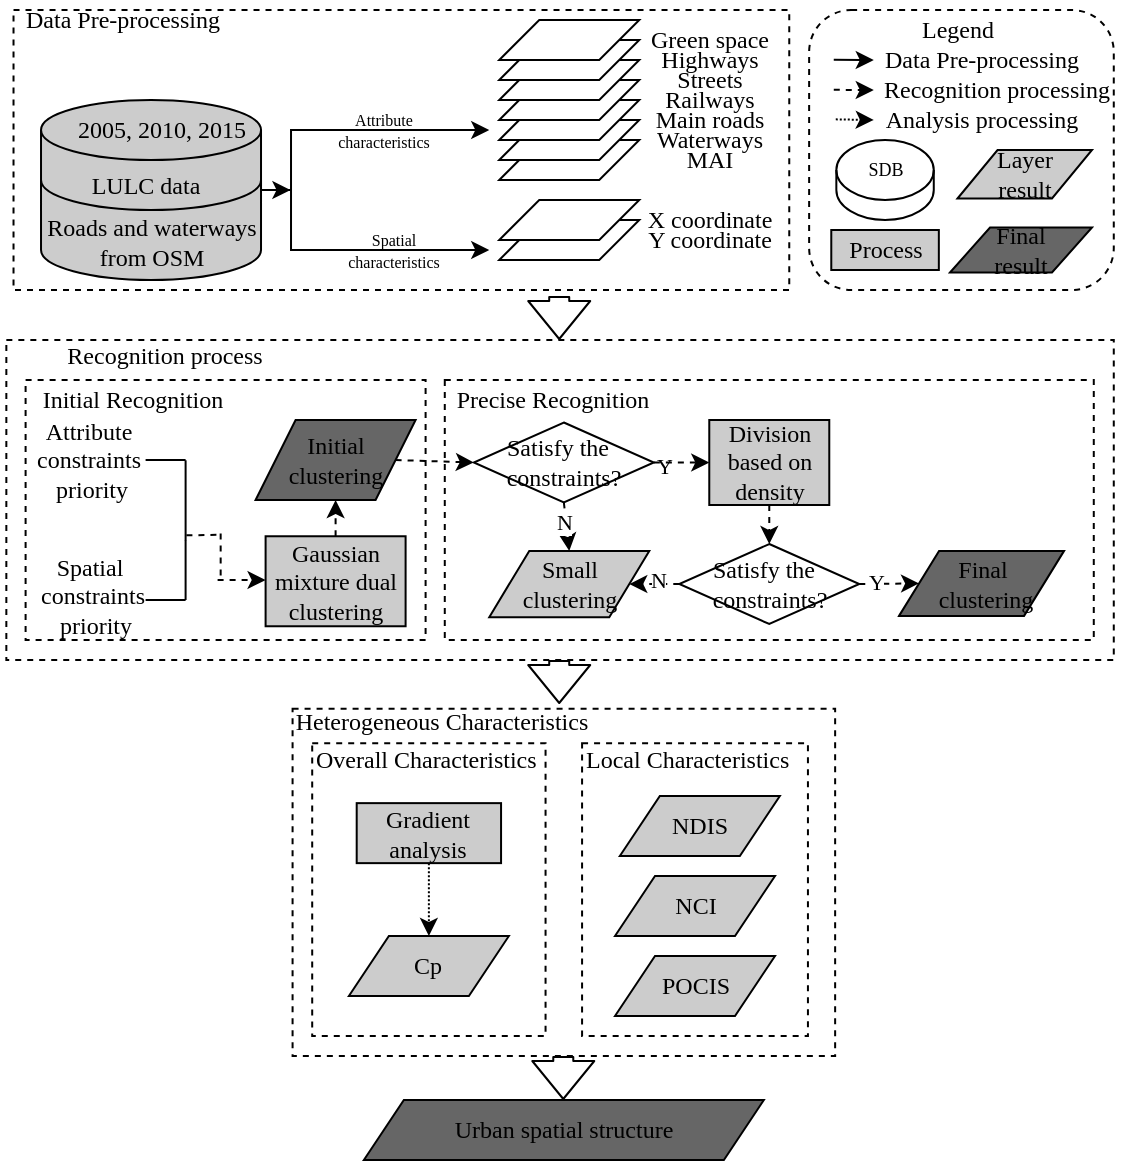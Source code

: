 <mxfile version="15.2.9" type="github">
  <diagram id="8HJ7aUhL0o4wAt0HdWRR" name="Page-1">
    <mxGraphModel dx="1116" dy="627" grid="1" gridSize="10" guides="1" tooltips="1" connect="1" arrows="1" fold="1" page="1" pageScale="1" pageWidth="827" pageHeight="1169" math="0" shadow="0">
      <root>
        <mxCell id="0" />
        <mxCell id="1" parent="0" />
        <mxCell id="KHvkYx3U1BYGAtdz-cbN-4" value="" style="rounded=0;whiteSpace=wrap;html=1;dashed=1;fillColor=none;" parent="1" vertex="1">
          <mxGeometry x="326.39" y="230" width="324.5" height="130" as="geometry" />
        </mxCell>
        <mxCell id="aEb2GdsI12PDs_x0JYnS-45" value="" style="rounded=0;whiteSpace=wrap;html=1;dashed=1;fillColor=none;" vertex="1" parent="1">
          <mxGeometry x="107.17" y="210" width="553.72" height="160" as="geometry" />
        </mxCell>
        <mxCell id="KHvkYx3U1BYGAtdz-cbN-30" value="" style="rounded=0;whiteSpace=wrap;html=1;dashed=1;fillColor=none;" parent="1" vertex="1">
          <mxGeometry x="250.29" y="394.43" width="271.28" height="173.57" as="geometry" />
        </mxCell>
        <mxCell id="KHvkYx3U1BYGAtdz-cbN-1" value="" style="rounded=0;whiteSpace=wrap;html=1;dashed=1;fillColor=none;" parent="1" vertex="1">
          <mxGeometry x="116.8" y="230" width="200" height="130" as="geometry" />
        </mxCell>
        <mxCell id="aEb2GdsI12PDs_x0JYnS-1" value="" style="endArrow=classic;html=1;exitX=1;exitY=0;exitDx=0;exitDy=0;exitPerimeter=0;" edge="1" parent="1" source="KHvkYx3U1BYGAtdz-cbN-12">
          <mxGeometry width="50" height="50" relative="1" as="geometry">
            <mxPoint x="278.63" y="170" as="sourcePoint" />
            <mxPoint x="348.63" y="105" as="targetPoint" />
          </mxGeometry>
        </mxCell>
        <mxCell id="KHvkYx3U1BYGAtdz-cbN-22" value="" style="rounded=0;whiteSpace=wrap;html=1;dashed=1;fillColor=none;" parent="1" vertex="1">
          <mxGeometry x="110.76" y="45" width="387.87" height="140" as="geometry" />
        </mxCell>
        <mxCell id="i6sxjxo-gBJiL7IOT36x-5" value="LULC data&amp;nbsp;&amp;nbsp;" style="shape=cylinder3;whiteSpace=wrap;html=1;boundedLbl=1;backgroundOutline=1;size=15;fontFamily=Times New Roman;shadow=0;fillColor=#CCCCCC;" parent="1" vertex="1">
          <mxGeometry x="124.51" y="90" width="110" height="60" as="geometry" />
        </mxCell>
        <mxCell id="i6sxjxo-gBJiL7IOT36x-6" value="2005, 2010, 2015" style="text;html=1;strokeColor=none;fillColor=none;align=center;verticalAlign=middle;whiteSpace=wrap;rounded=0;fontFamily=Times New Roman;" parent="1" vertex="1">
          <mxGeometry x="104.51" y="100" width="160" height="10" as="geometry" />
        </mxCell>
        <mxCell id="i6sxjxo-gBJiL7IOT36x-10" value="&lt;span&gt;Roads and waterways from OSM&lt;/span&gt;" style="shape=cylinder3;whiteSpace=wrap;html=1;boundedLbl=1;backgroundOutline=1;size=15;lid=0;fontFamily=Times New Roman;fillColor=#CCCCCC;" parent="1" vertex="1">
          <mxGeometry x="124.51" y="130" width="110" height="50" as="geometry" />
        </mxCell>
        <mxCell id="i6sxjxo-gBJiL7IOT36x-22" value="" style="shape=parallelogram;perimeter=parallelogramPerimeter;whiteSpace=wrap;html=1;fixedSize=1;fontFamily=Times New Roman;" parent="1" vertex="1">
          <mxGeometry x="353.63" y="110" width="70" height="20" as="geometry" />
        </mxCell>
        <mxCell id="i6sxjxo-gBJiL7IOT36x-23" value="" style="shape=parallelogram;perimeter=parallelogramPerimeter;whiteSpace=wrap;html=1;fixedSize=1;fontFamily=Times New Roman;" parent="1" vertex="1">
          <mxGeometry x="353.63" y="100" width="70" height="20" as="geometry" />
        </mxCell>
        <mxCell id="i6sxjxo-gBJiL7IOT36x-24" value="" style="shape=parallelogram;perimeter=parallelogramPerimeter;whiteSpace=wrap;html=1;fixedSize=1;fontFamily=Times New Roman;" parent="1" vertex="1">
          <mxGeometry x="353.63" y="90" width="70" height="20" as="geometry" />
        </mxCell>
        <mxCell id="i6sxjxo-gBJiL7IOT36x-25" value="" style="shape=parallelogram;perimeter=parallelogramPerimeter;whiteSpace=wrap;html=1;fixedSize=1;fontFamily=Times New Roman;" parent="1" vertex="1">
          <mxGeometry x="353.63" y="80" width="70" height="20" as="geometry" />
        </mxCell>
        <mxCell id="i6sxjxo-gBJiL7IOT36x-26" value="" style="shape=parallelogram;perimeter=parallelogramPerimeter;whiteSpace=wrap;html=1;fixedSize=1;fontFamily=Times New Roman;" parent="1" vertex="1">
          <mxGeometry x="353.63" y="70" width="70" height="20" as="geometry" />
        </mxCell>
        <mxCell id="i6sxjxo-gBJiL7IOT36x-27" value="" style="shape=parallelogram;perimeter=parallelogramPerimeter;whiteSpace=wrap;html=1;fixedSize=1;fontFamily=Times New Roman;" parent="1" vertex="1">
          <mxGeometry x="353.63" y="60" width="70" height="20" as="geometry" />
        </mxCell>
        <mxCell id="i6sxjxo-gBJiL7IOT36x-28" value="" style="shape=parallelogram;perimeter=parallelogramPerimeter;whiteSpace=wrap;html=1;fixedSize=1;fontFamily=Times New Roman;" parent="1" vertex="1">
          <mxGeometry x="353.63" y="50" width="70" height="20" as="geometry" />
        </mxCell>
        <mxCell id="13GSF1PAoy-0XcD6c8-7-4" value="" style="shape=parallelogram;perimeter=parallelogramPerimeter;whiteSpace=wrap;html=1;fixedSize=1;fontFamily=Times New Roman;" parent="1" vertex="1">
          <mxGeometry x="353.63" y="150" width="70" height="20" as="geometry" />
        </mxCell>
        <mxCell id="13GSF1PAoy-0XcD6c8-7-5" value="" style="shape=parallelogram;perimeter=parallelogramPerimeter;whiteSpace=wrap;html=1;fixedSize=1;fontFamily=Times New Roman;" parent="1" vertex="1">
          <mxGeometry x="353.63" y="140" width="70" height="20" as="geometry" />
        </mxCell>
        <mxCell id="13GSF1PAoy-0XcD6c8-7-6" value="&lt;div&gt;Green space&lt;/div&gt;" style="text;html=1;strokeColor=none;fillColor=none;align=center;verticalAlign=middle;whiteSpace=wrap;rounded=0;fontFamily=Times New Roman;" parent="1" vertex="1">
          <mxGeometry x="413.63" y="50" width="90" height="20" as="geometry" />
        </mxCell>
        <mxCell id="13GSF1PAoy-0XcD6c8-7-7" value="&lt;div&gt;Highways&lt;/div&gt;" style="text;html=1;strokeColor=none;fillColor=none;align=center;verticalAlign=middle;whiteSpace=wrap;rounded=0;fontFamily=Times New Roman;" parent="1" vertex="1">
          <mxGeometry x="413.63" y="60" width="90" height="20" as="geometry" />
        </mxCell>
        <mxCell id="13GSF1PAoy-0XcD6c8-7-8" value="Streets" style="text;html=1;strokeColor=none;fillColor=none;align=center;verticalAlign=middle;whiteSpace=wrap;rounded=0;fontFamily=Times New Roman;" parent="1" vertex="1">
          <mxGeometry x="413.63" y="75" width="90" height="10" as="geometry" />
        </mxCell>
        <mxCell id="13GSF1PAoy-0XcD6c8-7-9" value="&lt;div&gt;Railways&lt;/div&gt;" style="text;html=1;strokeColor=none;fillColor=none;align=center;verticalAlign=middle;whiteSpace=wrap;rounded=0;fontFamily=Times New Roman;" parent="1" vertex="1">
          <mxGeometry x="413.63" y="80" width="90" height="20" as="geometry" />
        </mxCell>
        <mxCell id="13GSF1PAoy-0XcD6c8-7-10" value="&lt;div&gt;Main roads&lt;/div&gt;" style="text;html=1;strokeColor=none;fillColor=none;align=center;verticalAlign=middle;whiteSpace=wrap;rounded=0;fontFamily=Times New Roman;" parent="1" vertex="1">
          <mxGeometry x="413.63" y="90" width="90" height="20" as="geometry" />
        </mxCell>
        <mxCell id="13GSF1PAoy-0XcD6c8-7-11" value="&lt;div&gt;Waterways&lt;/div&gt;" style="text;html=1;strokeColor=none;fillColor=none;align=center;verticalAlign=middle;whiteSpace=wrap;rounded=0;fontFamily=Times New Roman;" parent="1" vertex="1">
          <mxGeometry x="413.63" y="100" width="90" height="20" as="geometry" />
        </mxCell>
        <mxCell id="13GSF1PAoy-0XcD6c8-7-12" value="&lt;div&gt;MAI&lt;/div&gt;" style="text;html=1;strokeColor=none;fillColor=none;align=center;verticalAlign=middle;whiteSpace=wrap;rounded=0;fontFamily=Times New Roman;" parent="1" vertex="1">
          <mxGeometry x="413.63" y="110" width="90" height="20" as="geometry" />
        </mxCell>
        <mxCell id="13GSF1PAoy-0XcD6c8-7-13" value="&lt;div&gt;X coordinate&lt;/div&gt;" style="text;html=1;strokeColor=none;fillColor=none;align=center;verticalAlign=middle;whiteSpace=wrap;rounded=0;fontFamily=Times New Roman;" parent="1" vertex="1">
          <mxGeometry x="413.63" y="140" width="90" height="20" as="geometry" />
        </mxCell>
        <mxCell id="13GSF1PAoy-0XcD6c8-7-14" value="Y coordinate" style="text;html=1;strokeColor=none;fillColor=none;align=center;verticalAlign=middle;whiteSpace=wrap;rounded=0;fontFamily=Times New Roman;" parent="1" vertex="1">
          <mxGeometry x="413.63" y="150" width="90" height="20" as="geometry" />
        </mxCell>
        <mxCell id="13GSF1PAoy-0XcD6c8-7-53" value="" style="line;strokeWidth=1;html=1;fontFamily=Times New Roman;fontColor=#000000;" parent="1" vertex="1">
          <mxGeometry x="176.8" y="327.5" width="20" height="25" as="geometry" />
        </mxCell>
        <mxCell id="13GSF1PAoy-0XcD6c8-7-54" value="" style="line;strokeWidth=1;html=1;fontFamily=Times New Roman;fontColor=#000000;" parent="1" vertex="1">
          <mxGeometry x="176.8" y="265" width="20" height="10" as="geometry" />
        </mxCell>
        <mxCell id="13GSF1PAoy-0XcD6c8-7-55" value="" style="line;strokeWidth=1;direction=south;html=1;fontFamily=Times New Roman;fontColor=#000000;" parent="1" vertex="1">
          <mxGeometry x="186.8" y="270.15" width="20" height="40" as="geometry" />
        </mxCell>
        <mxCell id="13GSF1PAoy-0XcD6c8-7-56" value="" style="line;strokeWidth=1;direction=south;html=1;fontFamily=Times New Roman;fontColor=#000000;" parent="1" vertex="1">
          <mxGeometry x="186.8" y="310" width="20" height="30" as="geometry" />
        </mxCell>
        <mxCell id="13GSF1PAoy-0XcD6c8-7-59" value="" style="endArrow=classic;html=1;fontFamily=Times New Roman;entryX=0.5;entryY=1;entryDx=0;entryDy=0;dashed=1;exitX=0.5;exitY=0;exitDx=0;exitDy=0;" parent="1" target="13GSF1PAoy-0XcD6c8-7-61" edge="1" source="l3byzFUJGpa-IuywQS9A-1">
          <mxGeometry width="50" height="50" relative="1" as="geometry">
            <mxPoint x="277.76" y="307.17" as="sourcePoint" />
            <mxPoint x="307.76" y="307.17" as="targetPoint" />
          </mxGeometry>
        </mxCell>
        <mxCell id="13GSF1PAoy-0XcD6c8-7-61" value="Initial clustering" style="shape=parallelogram;perimeter=parallelogramPerimeter;whiteSpace=wrap;html=1;fixedSize=1;strokeWidth=1;fontFamily=Times New Roman;fontColor=#000000;fillColor=#666666;" parent="1" vertex="1">
          <mxGeometry x="231.8" y="250" width="80" height="40" as="geometry" />
        </mxCell>
        <mxCell id="13GSF1PAoy-0XcD6c8-7-64" value="Satisfy the &amp;nbsp;&lt;br&gt;constraints?" style="rhombus;whiteSpace=wrap;html=1;strokeWidth=1;fontFamily=Times New Roman;fontColor=#000000;" parent="1" vertex="1">
          <mxGeometry x="340.93" y="251.25" width="90" height="40" as="geometry" />
        </mxCell>
        <mxCell id="13GSF1PAoy-0XcD6c8-7-65" value="" style="endArrow=classic;html=1;fontFamily=Times New Roman;dashed=1;exitX=0.5;exitY=1;exitDx=0;exitDy=0;entryX=0.5;entryY=0;entryDx=0;entryDy=0;" parent="1" source="13GSF1PAoy-0XcD6c8-7-64" target="13GSF1PAoy-0XcD6c8-7-66" edge="1">
          <mxGeometry width="50" height="50" relative="1" as="geometry">
            <mxPoint x="340.2" y="272.5" as="sourcePoint" />
            <mxPoint x="270.2" y="272.3" as="targetPoint" />
          </mxGeometry>
        </mxCell>
        <mxCell id="13GSF1PAoy-0XcD6c8-7-67" value="N&lt;br&gt;" style="edgeLabel;html=1;align=center;verticalAlign=middle;resizable=0;points=[];fontFamily=Times New Roman;fontColor=#000000;" parent="13GSF1PAoy-0XcD6c8-7-65" vertex="1" connectable="0">
          <mxGeometry x="-0.447" relative="1" as="geometry">
            <mxPoint x="-1" y="3" as="offset" />
          </mxGeometry>
        </mxCell>
        <mxCell id="13GSF1PAoy-0XcD6c8-7-66" value="Small clustering" style="shape=parallelogram;perimeter=parallelogramPerimeter;whiteSpace=wrap;html=1;fixedSize=1;strokeWidth=1;fontFamily=Times New Roman;fontColor=#000000;fillColor=#CCCCCC;" parent="1" vertex="1">
          <mxGeometry x="348.63" y="315.45" width="80" height="33.13" as="geometry" />
        </mxCell>
        <mxCell id="13GSF1PAoy-0XcD6c8-7-70" value="Satisfy the &amp;nbsp;&lt;br&gt;constraints?" style="rhombus;whiteSpace=wrap;html=1;strokeWidth=1;fontFamily=Times New Roman;fontColor=#000000;" parent="1" vertex="1">
          <mxGeometry x="443.64" y="312.01" width="90" height="40" as="geometry" />
        </mxCell>
        <mxCell id="13GSF1PAoy-0XcD6c8-7-109" value="Urban spatial structure" style="shape=parallelogram;perimeter=parallelogramPerimeter;whiteSpace=wrap;html=1;fixedSize=1;strokeWidth=1;fontFamily=Times New Roman;fontColor=#000000;fillColor=#666666;" parent="1" vertex="1">
          <mxGeometry x="285.93" y="590" width="200" height="30" as="geometry" />
        </mxCell>
        <mxCell id="13GSF1PAoy-0XcD6c8-7-117" value="" style="rounded=1;whiteSpace=wrap;html=1;strokeWidth=1;fontFamily=Times New Roman;fontColor=#000000;dashed=1;" parent="1" vertex="1">
          <mxGeometry x="508.57" y="45" width="152.32" height="140" as="geometry" />
        </mxCell>
        <mxCell id="13GSF1PAoy-0XcD6c8-7-119" value="" style="endArrow=classic;html=1;fontFamily=Times New Roman;dashed=1;dashPattern=1 1;" parent="1" edge="1">
          <mxGeometry width="50" height="50" relative="1" as="geometry">
            <mxPoint x="521.89" y="99.68" as="sourcePoint" />
            <mxPoint x="540.89" y="100" as="targetPoint" />
          </mxGeometry>
        </mxCell>
        <mxCell id="13GSF1PAoy-0XcD6c8-7-123" value="Data Pre-processing" style="text;html=1;strokeColor=none;fillColor=none;align=center;verticalAlign=middle;whiteSpace=wrap;rounded=0;fontFamily=Times New Roman;" parent="1" vertex="1">
          <mxGeometry x="534.94" y="60" width="119.67" height="20" as="geometry" />
        </mxCell>
        <mxCell id="13GSF1PAoy-0XcD6c8-7-125" value="Analysis processing" style="text;html=1;strokeColor=none;fillColor=none;align=center;verticalAlign=middle;whiteSpace=wrap;rounded=0;fontFamily=Times New Roman;" parent="1" vertex="1">
          <mxGeometry x="544.94" y="90" width="99.67" height="20" as="geometry" />
        </mxCell>
        <mxCell id="13GSF1PAoy-0XcD6c8-7-129" value="Layer&lt;br&gt;result" style="shape=parallelogram;perimeter=parallelogramPerimeter;whiteSpace=wrap;html=1;fixedSize=1;strokeWidth=1;fontFamily=Times New Roman;fontColor=#000000;fillColor=#CCCCCC;" parent="1" vertex="1">
          <mxGeometry x="582.76" y="115" width="67.24" height="24.25" as="geometry" />
        </mxCell>
        <mxCell id="13GSF1PAoy-0XcD6c8-7-130" value="Final&lt;br&gt;result" style="shape=parallelogram;perimeter=parallelogramPerimeter;whiteSpace=wrap;html=1;fixedSize=1;strokeWidth=1;fontFamily=Times New Roman;fontColor=#000000;fillColor=#666666;" parent="1" vertex="1">
          <mxGeometry x="579.01" y="153.75" width="70.99" height="22.5" as="geometry" />
        </mxCell>
        <mxCell id="13GSF1PAoy-0XcD6c8-7-140" value="Legend" style="text;html=1;strokeColor=none;fillColor=none;align=center;verticalAlign=middle;whiteSpace=wrap;rounded=0;fontFamily=Times New Roman;" parent="1" vertex="1">
          <mxGeometry x="537.61" y="45" width="90" height="20" as="geometry" />
        </mxCell>
        <mxCell id="13GSF1PAoy-0XcD6c8-7-141" value="" style="endArrow=classic;html=1;fontFamily=Times New Roman;" parent="1" edge="1">
          <mxGeometry width="50" height="50" relative="1" as="geometry">
            <mxPoint x="520.89" y="69.92" as="sourcePoint" />
            <mxPoint x="540.89" y="70" as="targetPoint" />
          </mxGeometry>
        </mxCell>
        <mxCell id="13GSF1PAoy-0XcD6c8-7-143" value="" style="endArrow=classic;html=1;fontFamily=Times New Roman;dashed=1;" parent="1" edge="1">
          <mxGeometry width="50" height="50" relative="1" as="geometry">
            <mxPoint x="520.89" y="84.92" as="sourcePoint" />
            <mxPoint x="540.89" y="85" as="targetPoint" />
            <Array as="points">
              <mxPoint x="521.39" y="84.92" />
            </Array>
          </mxGeometry>
        </mxCell>
        <mxCell id="l3byzFUJGpa-IuywQS9A-1" value="&lt;span style=&quot;font-family: &amp;#34;times new roman&amp;#34;&quot;&gt;Gaussian mixture dual clustering&lt;/span&gt;" style="rounded=0;whiteSpace=wrap;html=1;fillColor=#CCCCCC;" parent="1" vertex="1">
          <mxGeometry x="236.8" y="308.13" width="70" height="45" as="geometry" />
        </mxCell>
        <mxCell id="l3byzFUJGpa-IuywQS9A-3" value="&lt;span style=&quot;font-family: &amp;#34;times new roman&amp;#34;&quot;&gt;Process&lt;/span&gt;" style="rounded=0;whiteSpace=wrap;html=1;fillColor=#CCCCCC;" parent="1" vertex="1">
          <mxGeometry x="519.64" y="155" width="53.78" height="20" as="geometry" />
        </mxCell>
        <mxCell id="KHvkYx3U1BYGAtdz-cbN-9" value="&lt;div&gt;&lt;span&gt;Spatial&amp;nbsp;&lt;/span&gt;&lt;/div&gt;&lt;div&gt;&lt;span&gt;constraints&lt;/span&gt;&lt;/div&gt;&lt;div&gt;&lt;span&gt;&amp;nbsp;priority&lt;/span&gt;&lt;/div&gt;" style="text;html=1;strokeColor=none;fillColor=none;align=center;verticalAlign=middle;whiteSpace=wrap;rounded=0;fontFamily=Times New Roman;" parent="1" vertex="1">
          <mxGeometry x="104.3" y="327.51" width="92.5" height="20" as="geometry" />
        </mxCell>
        <mxCell id="KHvkYx3U1BYGAtdz-cbN-12" value="" style="strokeWidth=1;html=1;shape=mxgraph.flowchart.annotation_2;align=left;labelPosition=right;pointerEvents=1;fillColor=none;" parent="1" vertex="1">
          <mxGeometry x="234.51" y="105" width="30" height="60" as="geometry" />
        </mxCell>
        <mxCell id="KHvkYx3U1BYGAtdz-cbN-14" value="" style="endArrow=classic;html=1;exitX=0;exitY=0.5;exitDx=0;exitDy=0;exitPerimeter=0;entryX=0.49;entryY=0.501;entryDx=0;entryDy=0;entryPerimeter=0;" parent="1" source="KHvkYx3U1BYGAtdz-cbN-12" target="KHvkYx3U1BYGAtdz-cbN-12" edge="1">
          <mxGeometry width="50" height="50" relative="1" as="geometry">
            <mxPoint x="234.51" y="165" as="sourcePoint" />
            <mxPoint x="284.51" y="115" as="targetPoint" />
          </mxGeometry>
        </mxCell>
        <mxCell id="KHvkYx3U1BYGAtdz-cbN-17" value="Attribute&lt;span&gt;&amp;nbsp;&lt;br&gt;&lt;/span&gt;&lt;span&gt;constraints&amp;nbsp;&lt;/span&gt;&lt;br&gt;&lt;div&gt;&lt;span&gt;priority&lt;/span&gt;&lt;/div&gt;" style="text;html=1;strokeColor=none;fillColor=none;align=center;verticalAlign=middle;whiteSpace=wrap;rounded=0;fontFamily=Times New Roman;" parent="1" vertex="1">
          <mxGeometry x="110.18" y="260" width="80" height="20" as="geometry" />
        </mxCell>
        <mxCell id="KHvkYx3U1BYGAtdz-cbN-19" value="Data Pre-processing" style="text;html=1;strokeColor=none;fillColor=none;align=center;verticalAlign=middle;whiteSpace=wrap;rounded=0;fontFamily=Times New Roman;" parent="1" vertex="1">
          <mxGeometry x="110.76" y="40" width="108.75" height="20" as="geometry" />
        </mxCell>
        <mxCell id="KHvkYx3U1BYGAtdz-cbN-24" value="Initial Recognition" style="text;html=1;strokeColor=none;fillColor=none;align=center;verticalAlign=middle;whiteSpace=wrap;rounded=0;fontFamily=Times New Roman;" parent="1" vertex="1">
          <mxGeometry x="115.85" y="230" width="108.75" height="20" as="geometry" />
        </mxCell>
        <mxCell id="KHvkYx3U1BYGAtdz-cbN-29" value="Precise Recognition" style="text;html=1;strokeColor=none;fillColor=none;align=center;verticalAlign=middle;whiteSpace=wrap;rounded=0;fontFamily=Times New Roman;" parent="1" vertex="1">
          <mxGeometry x="325.89" y="230" width="108.75" height="20" as="geometry" />
        </mxCell>
        <mxCell id="KHvkYx3U1BYGAtdz-cbN-33" value="Heterogeneous Characteristics" style="text;html=1;strokeColor=none;fillColor=none;align=center;verticalAlign=middle;whiteSpace=wrap;rounded=0;fontFamily=Times New Roman;" parent="1" vertex="1">
          <mxGeometry x="250.29" y="394.43" width="150" height="13.57" as="geometry" />
        </mxCell>
        <mxCell id="aEb2GdsI12PDs_x0JYnS-7" value="&lt;font style=&quot;font-size: 8px&quot;&gt;&lt;font face=&quot;Times New Roman&quot;&gt;Attribute&lt;br&gt;characteristics&lt;/font&gt;&lt;br&gt;&lt;/font&gt;" style="text;html=1;strokeColor=none;fillColor=none;align=center;verticalAlign=middle;whiteSpace=wrap;rounded=0;fontSize=9;" vertex="1" parent="1">
          <mxGeometry x="276.45" y="95" width="40" height="20" as="geometry" />
        </mxCell>
        <mxCell id="aEb2GdsI12PDs_x0JYnS-8" value="" style="endArrow=classic;html=1;exitX=1;exitY=0;exitDx=0;exitDy=0;exitPerimeter=0;" edge="1" parent="1">
          <mxGeometry width="50" height="50" relative="1" as="geometry">
            <mxPoint x="264.51" y="165" as="sourcePoint" />
            <mxPoint x="348.63" y="165" as="targetPoint" />
          </mxGeometry>
        </mxCell>
        <mxCell id="aEb2GdsI12PDs_x0JYnS-9" value="&lt;font style=&quot;font-size: 8px&quot;&gt;&lt;font face=&quot;Times New Roman&quot;&gt;Spatial&lt;br&gt;characteristics&lt;/font&gt;&lt;br&gt;&lt;/font&gt;" style="text;html=1;strokeColor=none;fillColor=none;align=center;verticalAlign=middle;whiteSpace=wrap;rounded=0;fontSize=9;" vertex="1" parent="1">
          <mxGeometry x="281.13" y="150" width="40" height="30" as="geometry" />
        </mxCell>
        <mxCell id="aEb2GdsI12PDs_x0JYnS-10" value="" style="shape=flexArrow;endArrow=classic;html=1;fontSize=9;" edge="1" parent="1">
          <mxGeometry width="50" height="50" relative="1" as="geometry">
            <mxPoint x="383.61" y="188" as="sourcePoint" />
            <mxPoint x="383.61" y="210" as="targetPoint" />
          </mxGeometry>
        </mxCell>
        <mxCell id="aEb2GdsI12PDs_x0JYnS-12" value="&lt;div style=&quot;font-family: &amp;#34;times new roman&amp;#34;&quot;&gt;Division&lt;/div&gt;&lt;div style=&quot;font-family: &amp;#34;times new roman&amp;#34;&quot;&gt;based on&lt;/div&gt;&lt;div style=&quot;font-family: &amp;#34;times new roman&amp;#34;&quot;&gt;density&lt;/div&gt;" style="rounded=0;whiteSpace=wrap;html=1;fillColor=#CCCCCC;" vertex="1" parent="1">
          <mxGeometry x="458.64" y="250" width="60" height="42.5" as="geometry" />
        </mxCell>
        <mxCell id="aEb2GdsI12PDs_x0JYnS-22" value="" style="endArrow=classic;html=1;fontFamily=Times New Roman;dashed=1;entryX=0;entryY=0.5;entryDx=0;entryDy=0;exitX=1;exitY=0.5;exitDx=0;exitDy=0;" edge="1" parent="1" source="13GSF1PAoy-0XcD6c8-7-61" target="13GSF1PAoy-0XcD6c8-7-64">
          <mxGeometry width="50" height="50" relative="1" as="geometry">
            <mxPoint x="395.337" y="270" as="sourcePoint" />
            <mxPoint x="435.17" y="256.17" as="targetPoint" />
          </mxGeometry>
        </mxCell>
        <mxCell id="aEb2GdsI12PDs_x0JYnS-24" value="" style="rounded=0;whiteSpace=wrap;html=1;dashed=1;fillColor=none;" vertex="1" parent="1">
          <mxGeometry x="260.1" y="411.57" width="116.68" height="146.43" as="geometry" />
        </mxCell>
        <mxCell id="aEb2GdsI12PDs_x0JYnS-26" value="" style="rounded=0;whiteSpace=wrap;html=1;dashed=1;fillColor=none;" vertex="1" parent="1">
          <mxGeometry x="395.04" y="411.57" width="112.93" height="146.43" as="geometry" />
        </mxCell>
        <mxCell id="aEb2GdsI12PDs_x0JYnS-27" value="Local Characteristics" style="text;html=1;strokeColor=none;fillColor=none;align=left;verticalAlign=middle;whiteSpace=wrap;rounded=0;fontFamily=Times New Roman;" vertex="1" parent="1">
          <mxGeometry x="395.04" y="411.57" width="131.93" height="16.43" as="geometry" />
        </mxCell>
        <mxCell id="aEb2GdsI12PDs_x0JYnS-32" value="NDIS" style="shape=parallelogram;perimeter=parallelogramPerimeter;whiteSpace=wrap;html=1;fixedSize=1;strokeWidth=1;fontFamily=Times New Roman;fontColor=#000000;fillColor=#CCCCCC;" vertex="1" parent="1">
          <mxGeometry x="413.92" y="438" width="80" height="30" as="geometry" />
        </mxCell>
        <mxCell id="aEb2GdsI12PDs_x0JYnS-33" value="NCI" style="shape=parallelogram;perimeter=parallelogramPerimeter;whiteSpace=wrap;html=1;fixedSize=1;strokeWidth=1;fontFamily=Times New Roman;fontColor=#000000;fillColor=#CCCCCC;" vertex="1" parent="1">
          <mxGeometry x="411.5" y="478.0" width="80" height="30" as="geometry" />
        </mxCell>
        <mxCell id="aEb2GdsI12PDs_x0JYnS-34" value="POCIS" style="shape=parallelogram;perimeter=parallelogramPerimeter;whiteSpace=wrap;html=1;fixedSize=1;strokeWidth=1;fontFamily=Times New Roman;fontColor=#000000;fillColor=#CCCCCC;" vertex="1" parent="1">
          <mxGeometry x="411.5" y="518" width="80" height="30" as="geometry" />
        </mxCell>
        <mxCell id="aEb2GdsI12PDs_x0JYnS-35" value="Cp" style="shape=parallelogram;perimeter=parallelogramPerimeter;whiteSpace=wrap;html=1;fixedSize=1;strokeWidth=1;fontFamily=Times New Roman;fontColor=#000000;fillColor=#CCCCCC;" vertex="1" parent="1">
          <mxGeometry x="278.44" y="508.0" width="80" height="30" as="geometry" />
        </mxCell>
        <mxCell id="aEb2GdsI12PDs_x0JYnS-41" value="" style="endArrow=classic;html=1;dashed=1;fontSize=9;exitX=0.5;exitY=1;exitDx=0;exitDy=0;entryX=0.5;entryY=0;entryDx=0;entryDy=0;dashPattern=1 1;" edge="1" parent="1" source="aEb2GdsI12PDs_x0JYnS-51" target="aEb2GdsI12PDs_x0JYnS-35">
          <mxGeometry width="50" height="50" relative="1" as="geometry">
            <mxPoint x="321.95" y="481.56" as="sourcePoint" />
            <mxPoint x="411.57" y="491.56" as="targetPoint" />
          </mxGeometry>
        </mxCell>
        <mxCell id="aEb2GdsI12PDs_x0JYnS-42" value="" style="line;strokeWidth=1;direction=south;html=1;perimeter=backbonePerimeter;points=[];outlineConnect=0;shadow=0;dashed=1;fillColor=none;rotation=89;" vertex="1" parent="1">
          <mxGeometry x="199.33" y="299.68" width="10" height="15.76" as="geometry" />
        </mxCell>
        <mxCell id="aEb2GdsI12PDs_x0JYnS-43" value="" style="line;strokeWidth=1;direction=south;html=1;perimeter=backbonePerimeter;points=[];outlineConnect=0;shadow=0;dashed=1;fillColor=none;rotation=0;" vertex="1" parent="1">
          <mxGeometry x="209.33" y="306.76" width="10" height="23.12" as="geometry" />
        </mxCell>
        <mxCell id="aEb2GdsI12PDs_x0JYnS-44" value="" style="endArrow=classic;html=1;fontFamily=Times New Roman;dashed=1;" edge="1" parent="1">
          <mxGeometry width="50" height="50" relative="1" as="geometry">
            <mxPoint x="212.8" y="330" as="sourcePoint" />
            <mxPoint x="236.8" y="330" as="targetPoint" />
            <Array as="points" />
          </mxGeometry>
        </mxCell>
        <mxCell id="aEb2GdsI12PDs_x0JYnS-46" value="&amp;nbsp;&lt;br&gt;Recognition process" style="text;html=1;strokeColor=none;fillColor=none;align=center;verticalAlign=middle;whiteSpace=wrap;rounded=0;fontFamily=Times New Roman;" vertex="1" parent="1">
          <mxGeometry x="132.43" y="210" width="108.75" as="geometry" />
        </mxCell>
        <mxCell id="aEb2GdsI12PDs_x0JYnS-50" value="Overall Characteristics" style="text;html=1;strokeColor=none;fillColor=none;align=left;verticalAlign=middle;whiteSpace=wrap;rounded=0;fontFamily=Times New Roman;" vertex="1" parent="1">
          <mxGeometry x="260.1" y="411.57" width="131.93" height="16.43" as="geometry" />
        </mxCell>
        <mxCell id="aEb2GdsI12PDs_x0JYnS-51" value="&lt;span style=&quot;font-family: &amp;#34;times new roman&amp;#34;&quot;&gt;Gradient analysis&lt;/span&gt;" style="rounded=0;whiteSpace=wrap;html=1;fillColor=#CCCCCC;" vertex="1" parent="1">
          <mxGeometry x="282.35" y="441.57" width="72.18" height="30" as="geometry" />
        </mxCell>
        <mxCell id="aEb2GdsI12PDs_x0JYnS-52" value="" style="shape=cylinder3;whiteSpace=wrap;html=1;boundedLbl=1;backgroundOutline=1;size=15;fontSize=9;align=center;" vertex="1" parent="1">
          <mxGeometry x="522.17" y="110" width="48.72" height="40" as="geometry" />
        </mxCell>
        <mxCell id="aEb2GdsI12PDs_x0JYnS-54" value="Recognition processing" style="text;html=1;strokeColor=none;fillColor=none;align=center;verticalAlign=middle;whiteSpace=wrap;rounded=0;fontFamily=Times New Roman;" vertex="1" parent="1">
          <mxGeometry x="541.22" y="75" width="122.5" height="20" as="geometry" />
        </mxCell>
        <mxCell id="aEb2GdsI12PDs_x0JYnS-56" value="&lt;font face=&quot;Times New Roman&quot;&gt;SDB&lt;/font&gt;" style="text;html=1;strokeColor=none;fillColor=none;align=center;verticalAlign=middle;whiteSpace=wrap;rounded=0;fontSize=9;" vertex="1" parent="1">
          <mxGeometry x="526.53" y="115" width="40" height="20" as="geometry" />
        </mxCell>
        <mxCell id="aEb2GdsI12PDs_x0JYnS-58" value="" style="shape=flexArrow;endArrow=classic;html=1;fontSize=9;" edge="1" parent="1">
          <mxGeometry width="50" height="50" relative="1" as="geometry">
            <mxPoint x="383.61" y="370" as="sourcePoint" />
            <mxPoint x="383.61" y="392" as="targetPoint" />
          </mxGeometry>
        </mxCell>
        <mxCell id="aEb2GdsI12PDs_x0JYnS-59" value="" style="shape=flexArrow;endArrow=classic;html=1;fontSize=9;" edge="1" parent="1">
          <mxGeometry width="50" height="50" relative="1" as="geometry">
            <mxPoint x="385.64" y="568" as="sourcePoint" />
            <mxPoint x="385.64" y="590" as="targetPoint" />
          </mxGeometry>
        </mxCell>
        <mxCell id="aEb2GdsI12PDs_x0JYnS-61" value="Y&lt;br&gt;" style="edgeLabel;html=1;align=center;verticalAlign=middle;resizable=0;points=[];fontFamily=Times New Roman;fontColor=#000000;" vertex="1" connectable="0" parent="1">
          <mxGeometry x="508.57" y="249.997" as="geometry">
            <mxPoint x="-73" y="23" as="offset" />
          </mxGeometry>
        </mxCell>
        <mxCell id="aEb2GdsI12PDs_x0JYnS-62" value="" style="endArrow=classic;html=1;fontFamily=Times New Roman;dashed=1;exitX=1;exitY=0.5;exitDx=0;exitDy=0;entryX=0;entryY=0.5;entryDx=0;entryDy=0;" edge="1" parent="1" target="aEb2GdsI12PDs_x0JYnS-63" source="13GSF1PAoy-0XcD6c8-7-70">
          <mxGeometry width="50" height="50" relative="1" as="geometry">
            <mxPoint x="654.73" y="401.22" as="sourcePoint" />
            <mxPoint x="623.95" y="414.22" as="targetPoint" />
          </mxGeometry>
        </mxCell>
        <mxCell id="aEb2GdsI12PDs_x0JYnS-63" value="Final&lt;br&gt;&amp;nbsp;clustering" style="shape=parallelogram;perimeter=parallelogramPerimeter;whiteSpace=wrap;html=1;fixedSize=1;strokeWidth=1;fontFamily=Times New Roman;fontColor=#000000;fillColor=#666666;" vertex="1" parent="1">
          <mxGeometry x="553.53" y="315.44" width="82.5" height="32.5" as="geometry" />
        </mxCell>
        <mxCell id="aEb2GdsI12PDs_x0JYnS-68" value="" style="endArrow=classic;html=1;fontFamily=Times New Roman;dashed=1;exitX=1;exitY=0.5;exitDx=0;exitDy=0;entryX=0;entryY=0.5;entryDx=0;entryDy=0;" edge="1" source="13GSF1PAoy-0XcD6c8-7-64" target="aEb2GdsI12PDs_x0JYnS-12" parent="1">
          <mxGeometry width="50" height="50" relative="1" as="geometry">
            <mxPoint x="448.95" y="330" as="sourcePoint" />
            <mxPoint x="480.2" y="329.923" as="targetPoint" />
          </mxGeometry>
        </mxCell>
        <mxCell id="aEb2GdsI12PDs_x0JYnS-71" value="" style="endArrow=classic;html=1;fontFamily=Times New Roman;dashed=1;exitX=0.5;exitY=1;exitDx=0;exitDy=0;entryX=0.5;entryY=0;entryDx=0;entryDy=0;" edge="1" parent="1" source="aEb2GdsI12PDs_x0JYnS-12" target="13GSF1PAoy-0XcD6c8-7-70">
          <mxGeometry width="50" height="50" relative="1" as="geometry">
            <mxPoint x="512.93" y="291.25" as="sourcePoint" />
            <mxPoint x="513" y="310" as="targetPoint" />
          </mxGeometry>
        </mxCell>
        <mxCell id="aEb2GdsI12PDs_x0JYnS-74" value="" style="endArrow=classic;html=1;fontFamily=Times New Roman;dashed=1;exitX=0;exitY=0.5;exitDx=0;exitDy=0;entryX=1;entryY=0.5;entryDx=0;entryDy=0;" edge="1" parent="1" source="13GSF1PAoy-0XcD6c8-7-70" target="13GSF1PAoy-0XcD6c8-7-66">
          <mxGeometry width="50" height="50" relative="1" as="geometry">
            <mxPoint x="458.95" y="280" as="sourcePoint" />
            <mxPoint x="491.22" y="280" as="targetPoint" />
          </mxGeometry>
        </mxCell>
        <mxCell id="aEb2GdsI12PDs_x0JYnS-75" value="N&lt;br&gt;" style="edgeLabel;html=1;align=center;verticalAlign=middle;resizable=0;points=[];fontFamily=Times New Roman;fontColor=#000000;" vertex="1" connectable="0" parent="1">
          <mxGeometry x="553.533" y="353.13" as="geometry">
            <mxPoint x="-121" y="-23" as="offset" />
          </mxGeometry>
        </mxCell>
        <mxCell id="aEb2GdsI12PDs_x0JYnS-76" value="Y&lt;br&gt;" style="edgeLabel;html=1;align=center;verticalAlign=middle;resizable=0;points=[];fontFamily=Times New Roman;fontColor=#000000;" vertex="1" connectable="0" parent="1">
          <mxGeometry x="614.51" y="308.127" as="geometry">
            <mxPoint x="-73" y="23" as="offset" />
          </mxGeometry>
        </mxCell>
      </root>
    </mxGraphModel>
  </diagram>
</mxfile>
